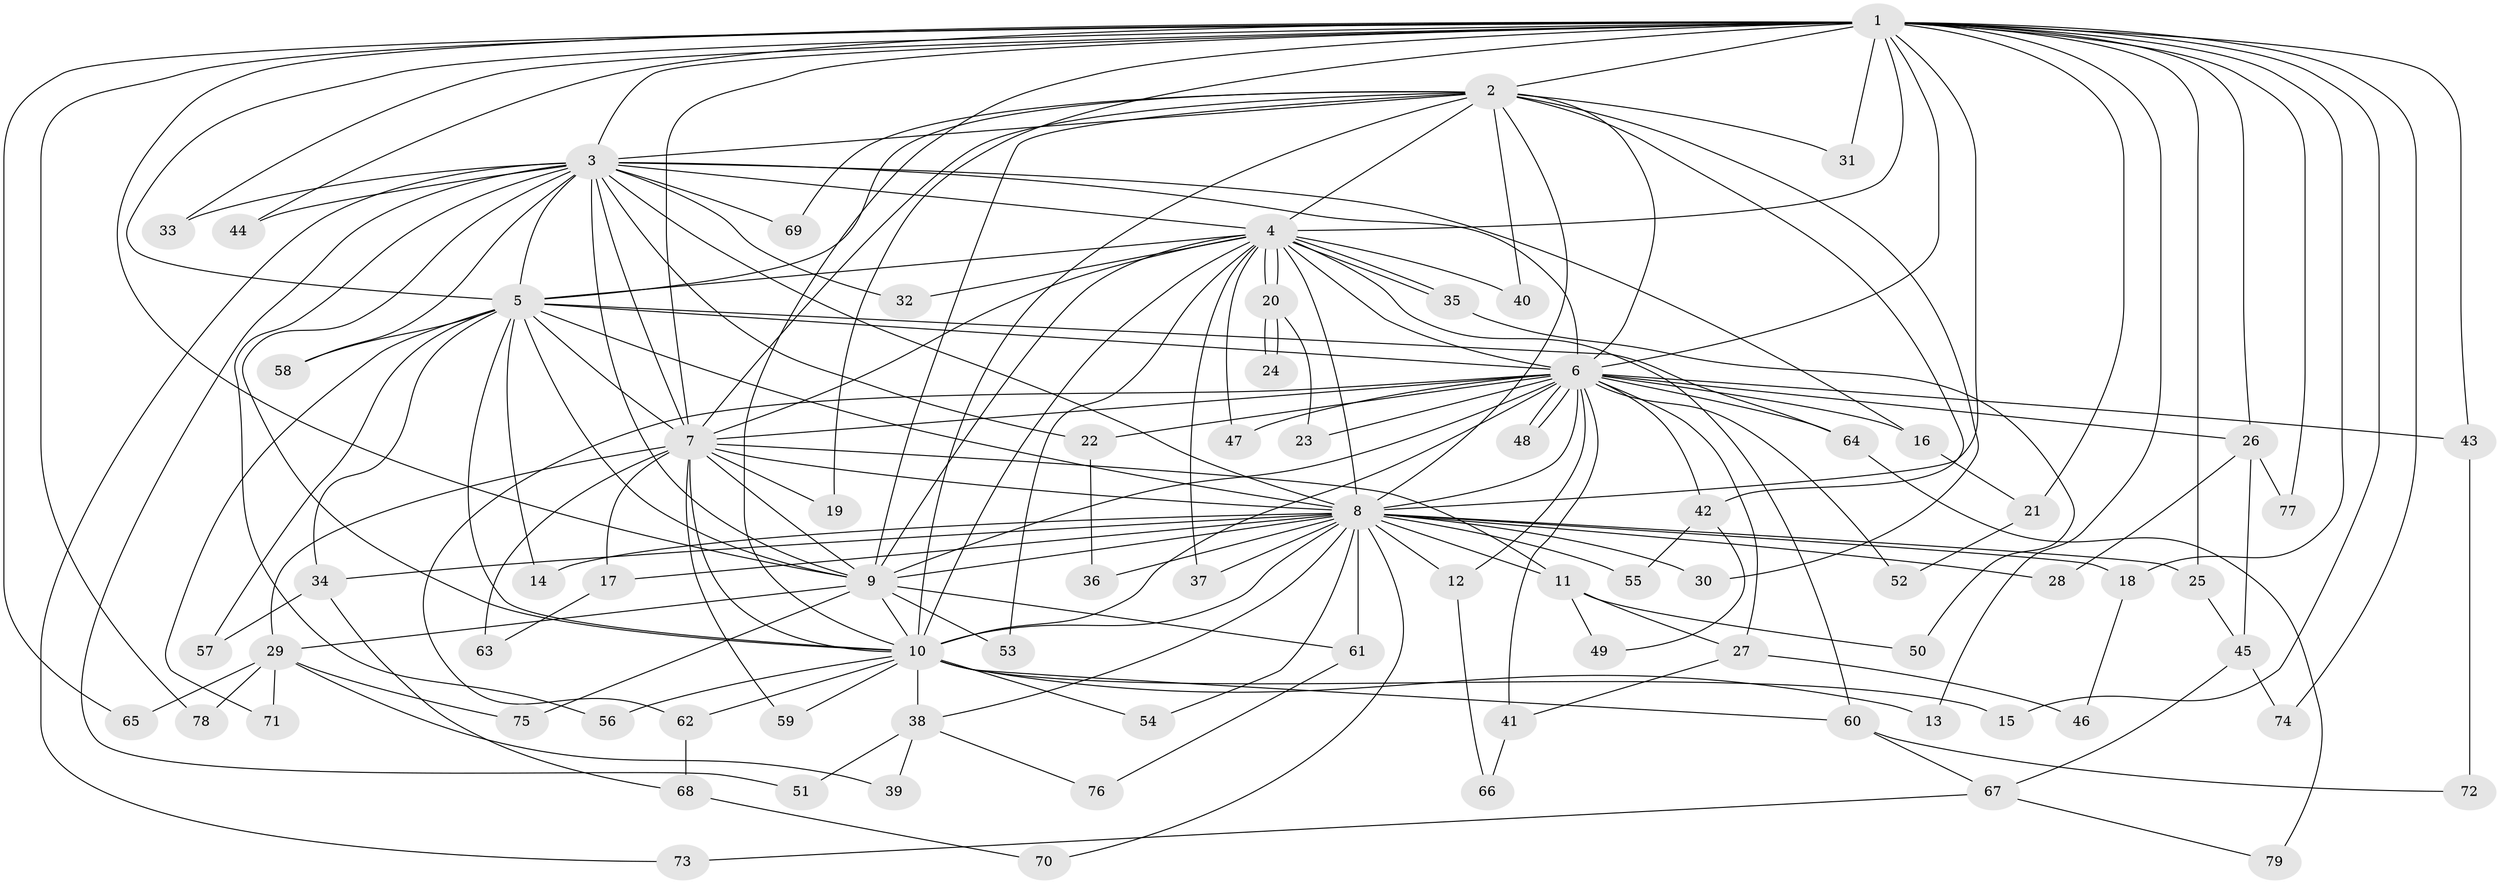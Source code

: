 // Generated by graph-tools (version 1.1) at 2025/01/03/09/25 03:01:17]
// undirected, 79 vertices, 183 edges
graph export_dot {
graph [start="1"]
  node [color=gray90,style=filled];
  1;
  2;
  3;
  4;
  5;
  6;
  7;
  8;
  9;
  10;
  11;
  12;
  13;
  14;
  15;
  16;
  17;
  18;
  19;
  20;
  21;
  22;
  23;
  24;
  25;
  26;
  27;
  28;
  29;
  30;
  31;
  32;
  33;
  34;
  35;
  36;
  37;
  38;
  39;
  40;
  41;
  42;
  43;
  44;
  45;
  46;
  47;
  48;
  49;
  50;
  51;
  52;
  53;
  54;
  55;
  56;
  57;
  58;
  59;
  60;
  61;
  62;
  63;
  64;
  65;
  66;
  67;
  68;
  69;
  70;
  71;
  72;
  73;
  74;
  75;
  76;
  77;
  78;
  79;
  1 -- 2;
  1 -- 3;
  1 -- 4;
  1 -- 5;
  1 -- 6;
  1 -- 7;
  1 -- 8;
  1 -- 9;
  1 -- 10;
  1 -- 13;
  1 -- 15;
  1 -- 18;
  1 -- 19;
  1 -- 21;
  1 -- 25;
  1 -- 26;
  1 -- 31;
  1 -- 33;
  1 -- 43;
  1 -- 44;
  1 -- 65;
  1 -- 74;
  1 -- 77;
  1 -- 78;
  2 -- 3;
  2 -- 4;
  2 -- 5;
  2 -- 6;
  2 -- 7;
  2 -- 8;
  2 -- 9;
  2 -- 10;
  2 -- 30;
  2 -- 31;
  2 -- 40;
  2 -- 42;
  2 -- 69;
  3 -- 4;
  3 -- 5;
  3 -- 6;
  3 -- 7;
  3 -- 8;
  3 -- 9;
  3 -- 10;
  3 -- 16;
  3 -- 22;
  3 -- 32;
  3 -- 33;
  3 -- 44;
  3 -- 51;
  3 -- 56;
  3 -- 58;
  3 -- 69;
  3 -- 73;
  4 -- 5;
  4 -- 6;
  4 -- 7;
  4 -- 8;
  4 -- 9;
  4 -- 10;
  4 -- 20;
  4 -- 20;
  4 -- 32;
  4 -- 35;
  4 -- 35;
  4 -- 37;
  4 -- 40;
  4 -- 47;
  4 -- 53;
  4 -- 60;
  5 -- 6;
  5 -- 7;
  5 -- 8;
  5 -- 9;
  5 -- 10;
  5 -- 14;
  5 -- 34;
  5 -- 57;
  5 -- 58;
  5 -- 64;
  5 -- 71;
  6 -- 7;
  6 -- 8;
  6 -- 9;
  6 -- 10;
  6 -- 12;
  6 -- 16;
  6 -- 22;
  6 -- 23;
  6 -- 26;
  6 -- 27;
  6 -- 41;
  6 -- 42;
  6 -- 43;
  6 -- 47;
  6 -- 48;
  6 -- 48;
  6 -- 52;
  6 -- 62;
  6 -- 64;
  7 -- 8;
  7 -- 9;
  7 -- 10;
  7 -- 11;
  7 -- 17;
  7 -- 19;
  7 -- 29;
  7 -- 59;
  7 -- 63;
  8 -- 9;
  8 -- 10;
  8 -- 11;
  8 -- 12;
  8 -- 14;
  8 -- 17;
  8 -- 18;
  8 -- 25;
  8 -- 28;
  8 -- 30;
  8 -- 34;
  8 -- 36;
  8 -- 37;
  8 -- 38;
  8 -- 54;
  8 -- 55;
  8 -- 61;
  8 -- 70;
  9 -- 10;
  9 -- 29;
  9 -- 53;
  9 -- 61;
  9 -- 75;
  10 -- 13;
  10 -- 15;
  10 -- 38;
  10 -- 54;
  10 -- 56;
  10 -- 59;
  10 -- 60;
  10 -- 62;
  11 -- 27;
  11 -- 49;
  11 -- 50;
  12 -- 66;
  16 -- 21;
  17 -- 63;
  18 -- 46;
  20 -- 23;
  20 -- 24;
  20 -- 24;
  21 -- 52;
  22 -- 36;
  25 -- 45;
  26 -- 28;
  26 -- 45;
  26 -- 77;
  27 -- 41;
  27 -- 46;
  29 -- 39;
  29 -- 65;
  29 -- 71;
  29 -- 75;
  29 -- 78;
  34 -- 57;
  34 -- 68;
  35 -- 50;
  38 -- 39;
  38 -- 51;
  38 -- 76;
  41 -- 66;
  42 -- 49;
  42 -- 55;
  43 -- 72;
  45 -- 67;
  45 -- 74;
  60 -- 67;
  60 -- 72;
  61 -- 76;
  62 -- 68;
  64 -- 79;
  67 -- 73;
  67 -- 79;
  68 -- 70;
}
